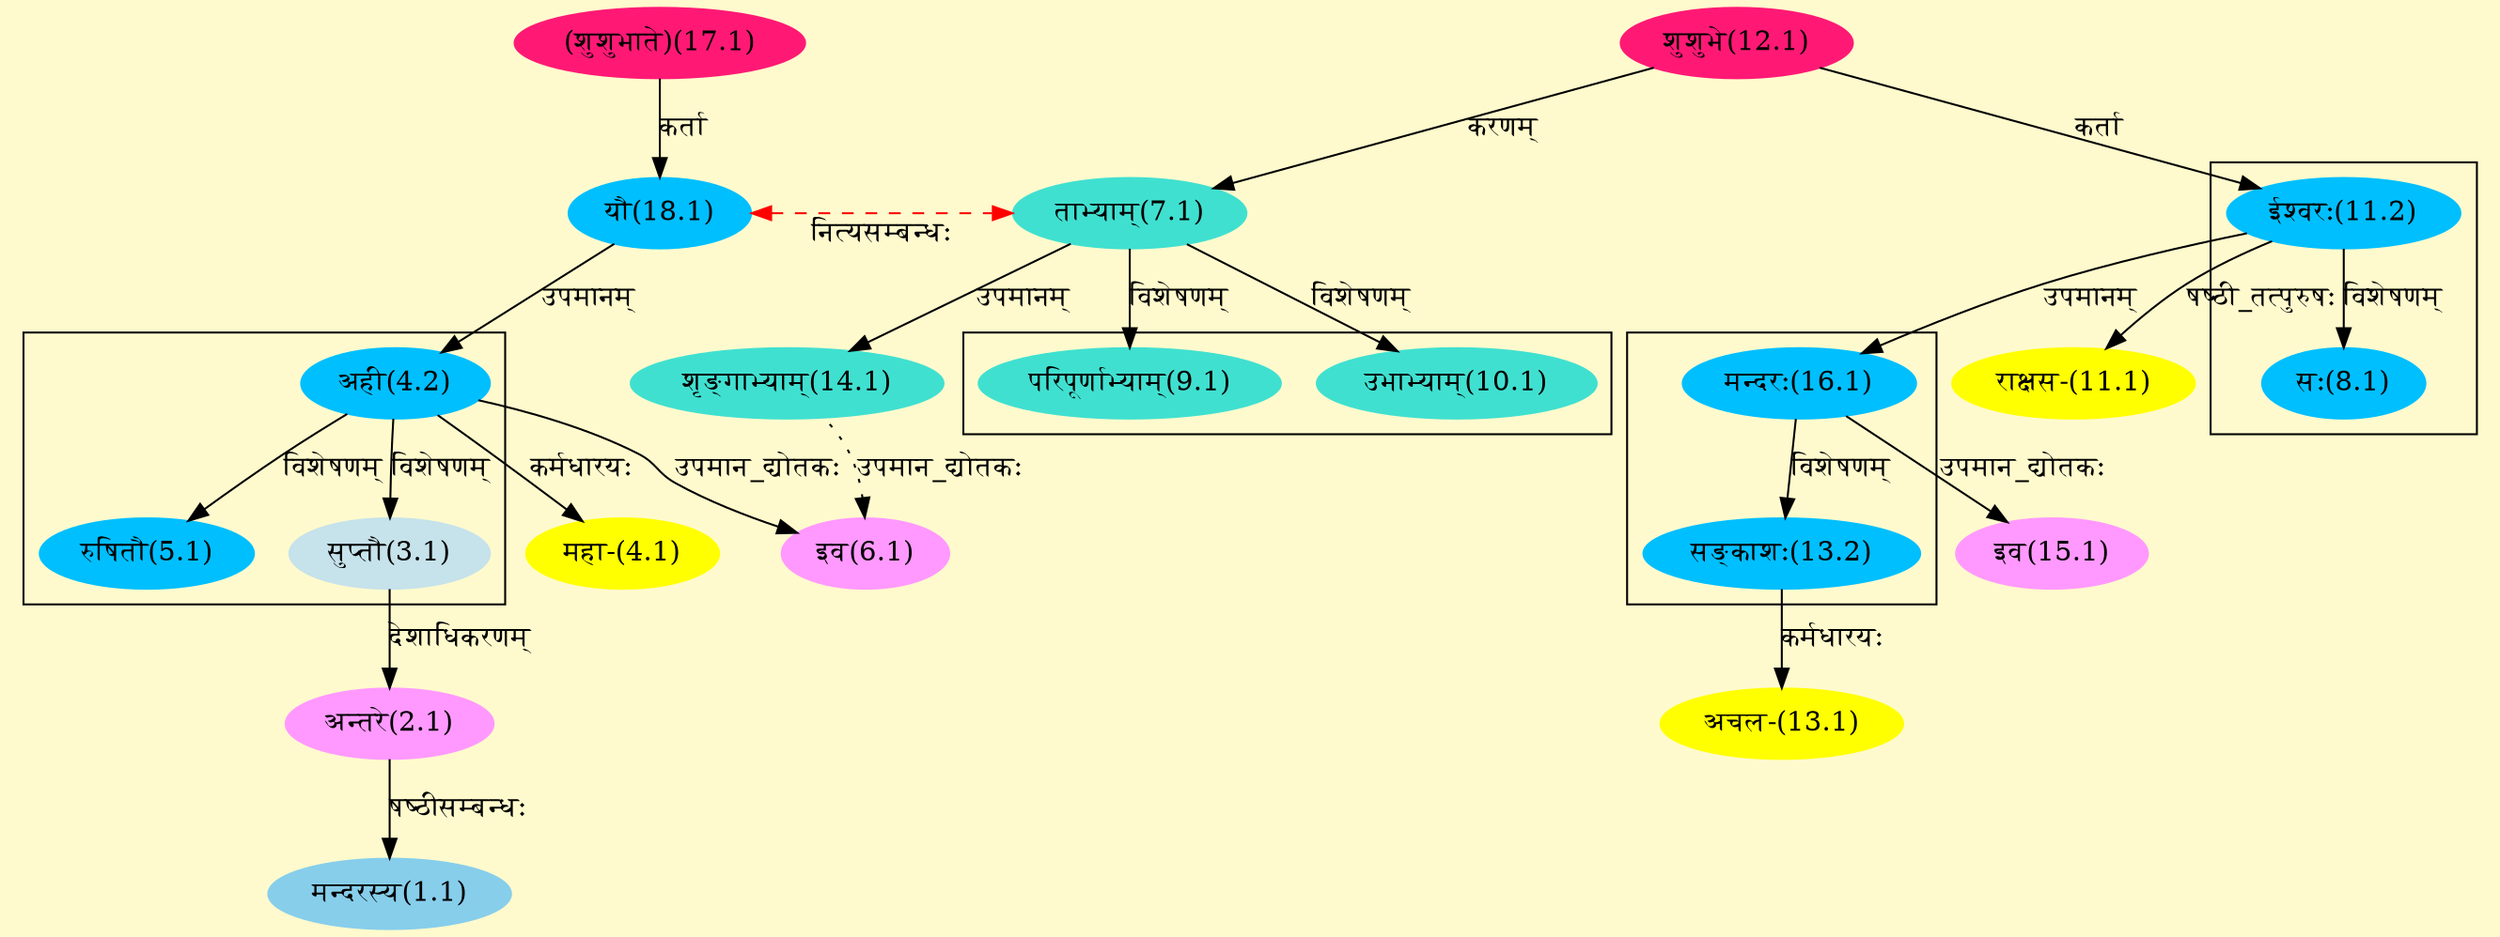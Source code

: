 digraph G{
rankdir=BT;
 compound=true;
 bgcolor="lemonchiffon1";

subgraph cluster_1{
Node3_1 [style=filled, color="#C6E2EB" label = "सुप्तौ(3.1)"]
Node4_2 [style=filled, color="#00BFFF" label = "अही(4.2)"]
Node5_1 [style=filled, color="#00BFFF" label = "रुषितौ(5.1)"]

}

subgraph cluster_2{
Node8_1 [style=filled, color="#00BFFF" label = "सः(8.1)"]
Node11_2 [style=filled, color="#00BFFF" label = "ईश्वरः(11.2)"]

}

subgraph cluster_3{
Node9_1 [style=filled, color="#40E0D0" label = "परिपूर्णाभ्याम्(9.1)"]
Node7_1 [style=filled, color="#40E0D0" label = "ताभ्याम्(7.1)"]
Node10_1 [style=filled, color="#40E0D0" label = "उभाभ्याम्(10.1)"]

}

subgraph cluster_4{
Node13_2 [style=filled, color="#00BFFF" label = "सङ्काशः(13.2)"]
Node16_1 [style=filled, color="#00BFFF" label = "मन्दरः(16.1)"]

}
Node1_1 [style=filled, color="#87CEEB" label = "मन्दरस्य(1.1)"]
Node2_1 [style=filled, color="#FF99FF" label = "अन्तरे(2.1)"]
Node3_1 [style=filled, color="#C6E2EB" label = "सुप्तौ(3.1)"]
Node4_1 [style=filled, color="#FFFF00" label = "महा-(4.1)"]
Node4_2 [style=filled, color="#00BFFF" label = "अही(4.2)"]
Node18_1 [style=filled, color="#00BFFF" label = "यौ(18.1)"]
Node6_1 [style=filled, color="#FF99FF" label = "इव(6.1)"]
Node14_1 [style=filled, color="#40E0D0" label = "शृङ्गाभ्याम्(14.1)"]
Node7_1 [style=filled, color="#40E0D0" label = "ताभ्याम्(7.1)"]
Node12_1 [style=filled, color="#FF1975" label = "शुशुभे(12.1)"]
Node11_1 [style=filled, color="#FFFF00" label = "राक्षस-(11.1)"]
Node11_2 [style=filled, color="#00BFFF" label = "ईश्वरः(11.2)"]
Node [style=filled, color="" label = "()"]
Node13_1 [style=filled, color="#FFFF00" label = "अचल-(13.1)"]
Node13_2 [style=filled, color="#00BFFF" label = "सङ्काशः(13.2)"]
Node15_1 [style=filled, color="#FF99FF" label = "इव(15.1)"]
Node16_1 [style=filled, color="#00BFFF" label = "मन्दरः(16.1)"]
Node17_1 [style=filled, color="#FF1975" label = "(शुशुभाते)(17.1)"]
{rank = same; Node18_1; Node7_1;}
/* Start of Relations section */

Node1_1 -> Node2_1 [  label="षष्ठीसम्बन्धः"  dir="back" ]
Node2_1 -> Node3_1 [  label="देशाधिकरणम्"  dir="back" ]
Node3_1 -> Node4_2 [  label="विशेषणम्"  dir="back" ]
Node4_1 -> Node4_2 [  label="कर्मधारयः"  dir="back" ]
Node4_2 -> Node18_1 [  label="उपमानम्"  dir="back" ]
Node5_1 -> Node4_2 [  label="विशेषणम्"  dir="back" ]
Node6_1 -> Node4_2 [  label="उपमान_द्योतकः"  dir="back" ]
Node6_1 -> Node14_1 [ style=dotted label="उपमान_द्योतकः"  dir="back" ]
Node7_1 -> Node12_1 [  label="करणम्"  dir="back" ]
Node8_1 -> Node11_2 [  label="विशेषणम्"  dir="back" ]
Node9_1 -> Node7_1 [  label="विशेषणम्"  dir="back" ]
Node10_1 -> Node7_1 [  label="विशेषणम्"  dir="back" ]
Node11_1 -> Node11_2 [  label="षष्ठी_तत्पुरुषः"  dir="back" ]
Node11_2 -> Node12_1 [  label="कर्ता"  dir="back" ]
Node13_1 -> Node13_2 [  label="कर्मधारयः"  dir="back" ]
Node13_2 -> Node16_1 [  label="विशेषणम्"  dir="back" ]
Node14_1 -> Node7_1 [  label="उपमानम्"  dir="back" ]
Node15_1 -> Node16_1 [  label="उपमान_द्योतकः"  dir="back" ]
Node16_1 -> Node11_2 [  label="उपमानम्"  dir="back" ]
Node18_1 -> Node17_1 [  label="कर्ता"  dir="back" ]
Node18_1 -> Node7_1 [ style=dashed color="red" label="नित्यसम्बन्धः"  dir="both" ]
}
